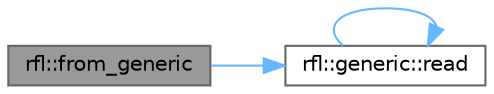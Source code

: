 digraph "rfl::from_generic"
{
 // LATEX_PDF_SIZE
  bgcolor="transparent";
  edge [fontname=Helvetica,fontsize=10,labelfontname=Helvetica,labelfontsize=10];
  node [fontname=Helvetica,fontsize=10,shape=box,height=0.2,width=0.4];
  rankdir="LR";
  Node1 [id="Node000001",label="rfl::from_generic",height=0.2,width=0.4,color="gray40", fillcolor="grey60", style="filled", fontcolor="black",tooltip="Generates the struct T from a named tuple."];
  Node1 -> Node2 [id="edge3_Node000001_Node000002",color="steelblue1",style="solid",tooltip=" "];
  Node2 [id="Node000002",label="rfl::generic::read",height=0.2,width=0.4,color="grey40", fillcolor="white", style="filled",URL="$namespacerfl_1_1generic.html#ac1f914f269a30b5403e13c131b905108",tooltip="Parses an object from a generic type."];
  Node2 -> Node2 [id="edge4_Node000002_Node000002",color="steelblue1",style="solid",tooltip=" "];
}
